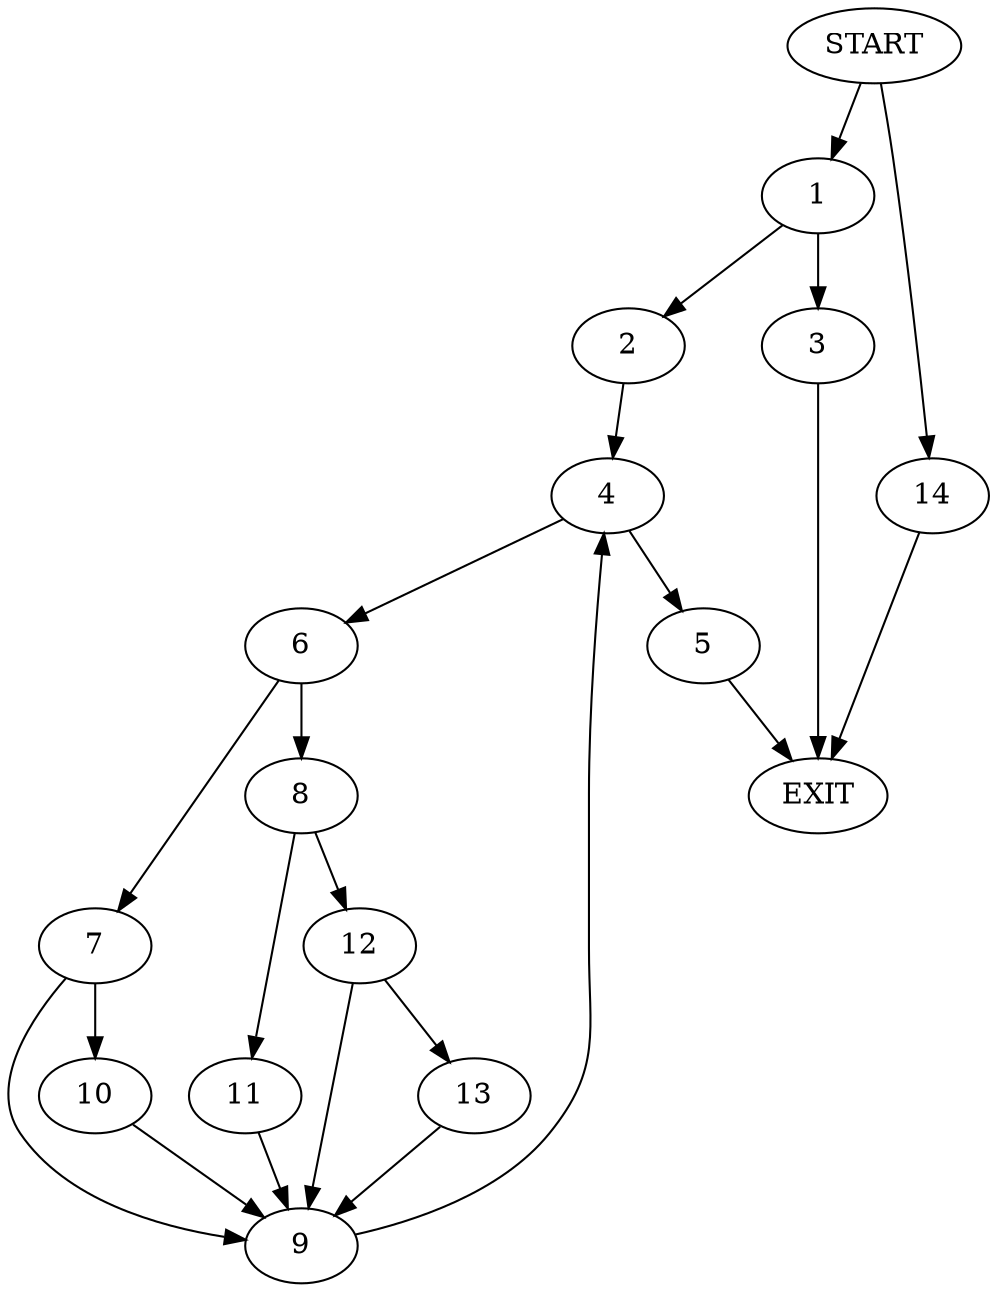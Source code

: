 digraph {
0 [label="START"]
15 [label="EXIT"]
0 -> 1
1 -> 2
1 -> 3
2 -> 4
3 -> 15
4 -> 5
4 -> 6
6 -> 7
6 -> 8
5 -> 15
7 -> 9
7 -> 10
8 -> 11
8 -> 12
10 -> 9
9 -> 4
11 -> 9
12 -> 9
12 -> 13
13 -> 9
0 -> 14
14 -> 15
}
